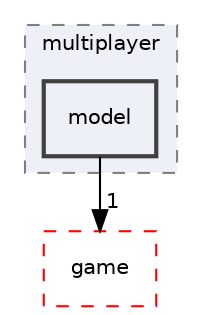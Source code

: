 digraph "include/multiplayer/model"
{
 // LATEX_PDF_SIZE
  edge [fontname="Helvetica",fontsize="10",labelfontname="Helvetica",labelfontsize="10"];
  node [fontname="Helvetica",fontsize="10",shape=record];
  compound=true
  subgraph clusterdir_c662be12d708fb1f538fb261da102ef9 {
    graph [ bgcolor="#edf0f7", pencolor="grey50", style="filled,dashed,", label="multiplayer", fontname="Helvetica", fontsize="10", URL="dir_c662be12d708fb1f538fb261da102ef9.html"]
  dir_31a592da9fa52f7788848ceec52d4477 [shape=box, label="model", style="filled,bold,", fillcolor="#edf0f7", color="grey25", URL="dir_31a592da9fa52f7788848ceec52d4477.html"];
  }
  dir_f307a46daed1218fee22380d1eacedba [shape=box, label="game", style="dashed,", fillcolor="#edf0f7", color="red", URL="dir_f307a46daed1218fee22380d1eacedba.html"];
  dir_31a592da9fa52f7788848ceec52d4477->dir_f307a46daed1218fee22380d1eacedba [headlabel="1", labeldistance=1.5 headhref="dir_000011_000005.html"];
}
